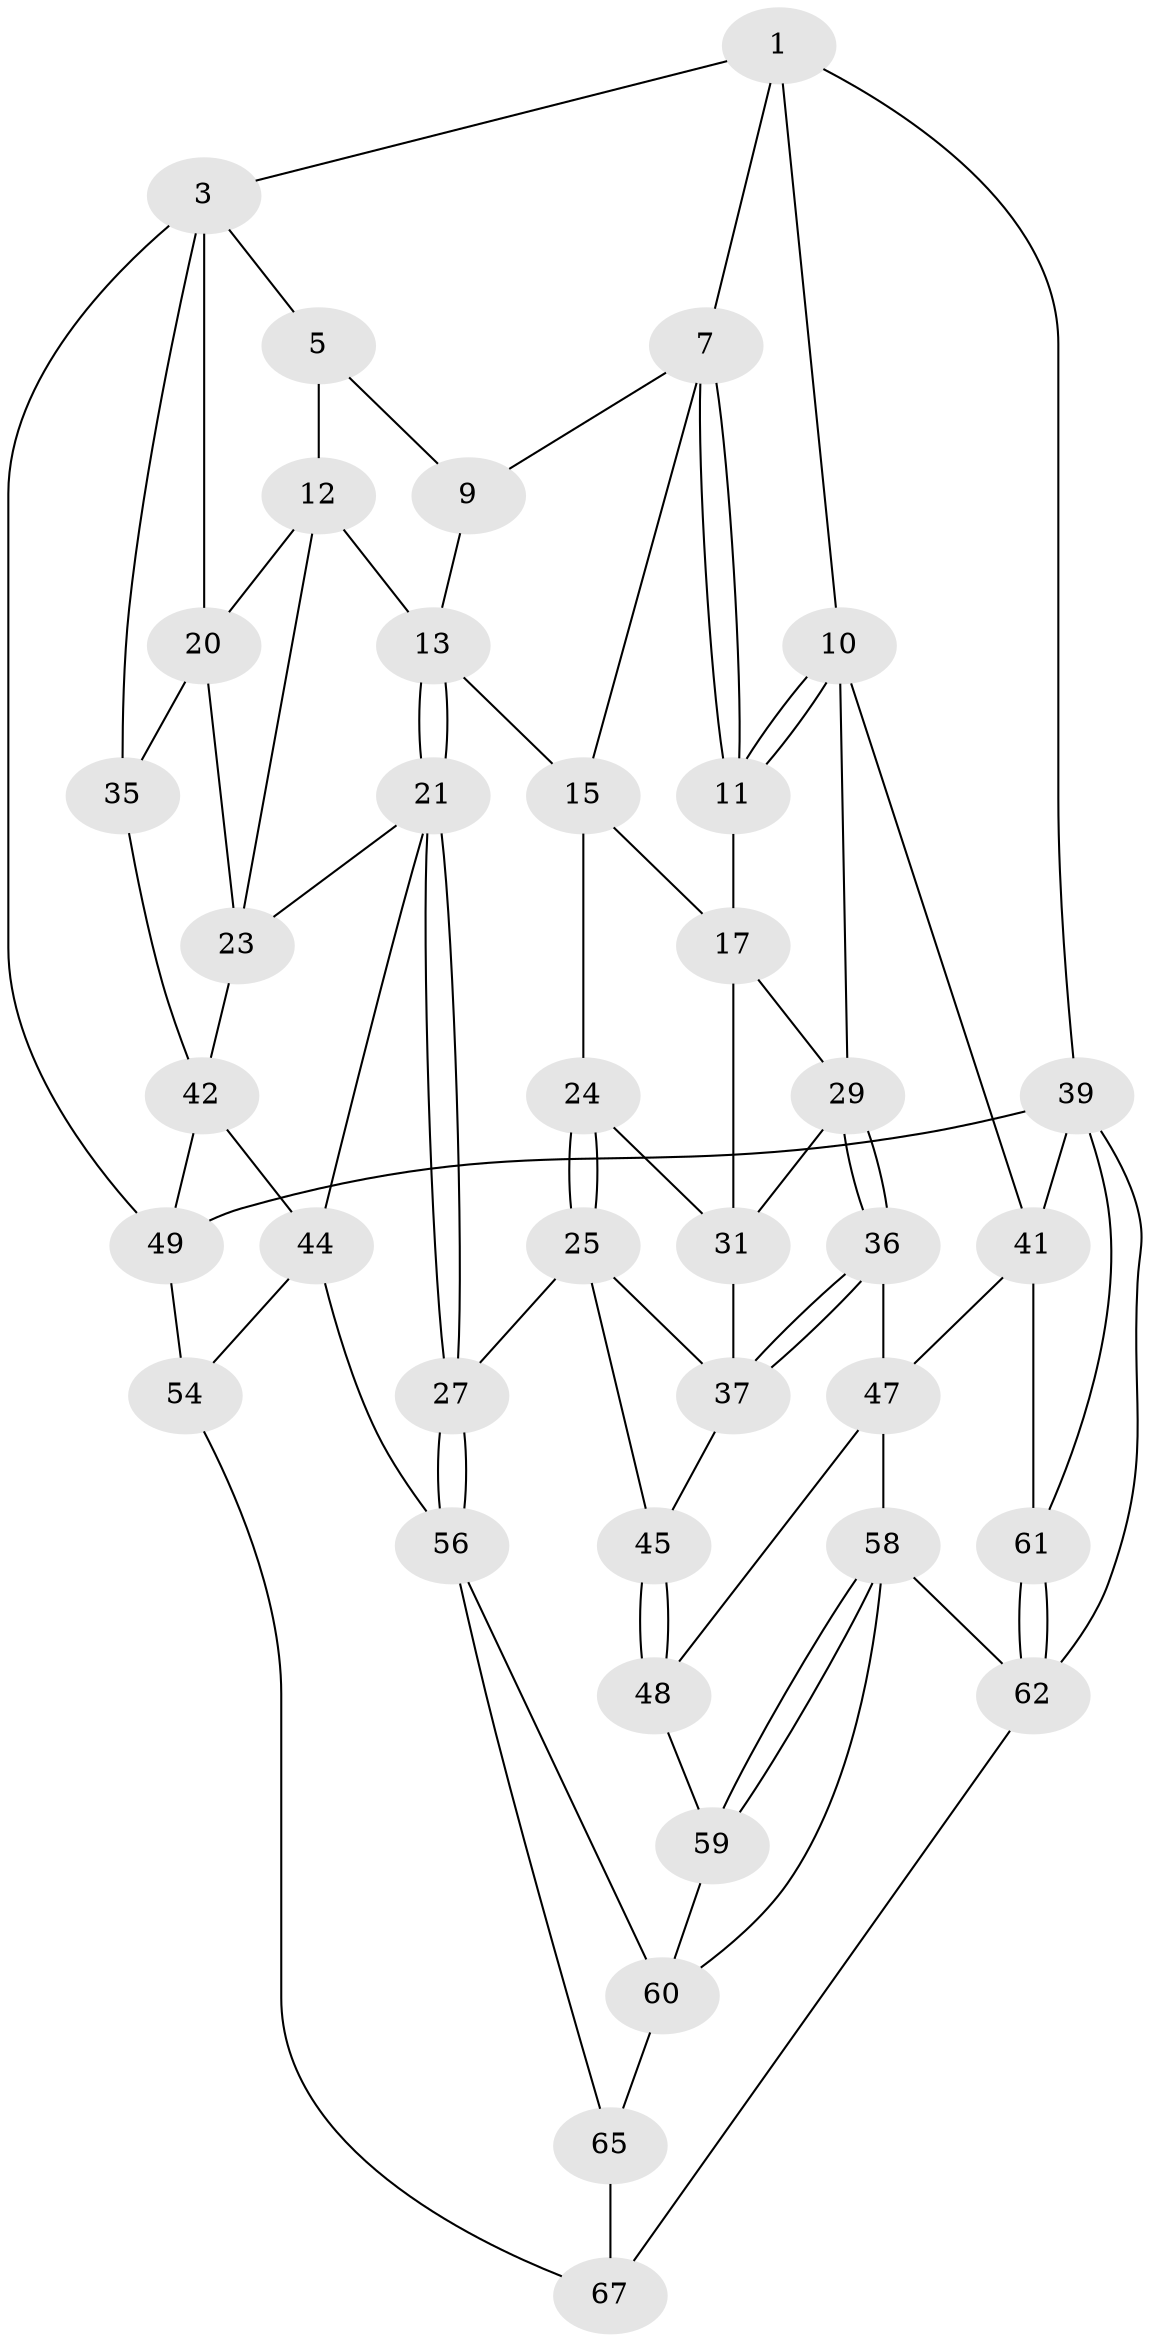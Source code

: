 // original degree distribution, {3: 0.02857142857142857, 5: 0.45714285714285713, 4: 0.2714285714285714, 6: 0.24285714285714285}
// Generated by graph-tools (version 1.1) at 2025/11/02/27/25 16:11:58]
// undirected, 39 vertices, 83 edges
graph export_dot {
graph [start="1"]
  node [color=gray90,style=filled];
  1 [pos="+0.9020492571825555+0",super="+2"];
  3 [pos="+0+0",super="+4"];
  5 [pos="+0.1457183822898495+0",super="+6"];
  7 [pos="+0.6822311744515674+0.10456707205093117",super="+8"];
  9 [pos="+0.5740293843976838+0.13046040169230466"];
  10 [pos="+1+0",super="+28"];
  11 [pos="+0.8113064069987098+0.20549243850545537"];
  12 [pos="+0.2603156024442754+0.03981559700944213",super="+19"];
  13 [pos="+0.4056600578800618+0.14424877683841214",super="+14"];
  15 [pos="+0.6881302790932914+0.26570676878176597",super="+16"];
  17 [pos="+0.7869995438557581+0.22639195117032598",super="+18"];
  20 [pos="+0.06108788079277692+0.2876976684913525",super="+34"];
  21 [pos="+0.4363206378090325+0.4790060788689317",super="+22"];
  23 [pos="+0.20858928357503617+0.3170633712266947",super="+33"];
  24 [pos="+0.5334649811463097+0.4285338334971597"];
  25 [pos="+0.48368342416859217+0.4791788105021737",super="+26"];
  27 [pos="+0.4465952800028651+0.4875327723261232"];
  29 [pos="+0.9748555908972509+0.47739544494076513",super="+30"];
  31 [pos="+0.7329292672749816+0.3935954531530891",super="+32"];
  35 [pos="+0+0.37583997840768707"];
  36 [pos="+0.9191779555223106+0.4836002446196304"];
  37 [pos="+0.7675111239371557+0.4759028746626495",super="+38"];
  39 [pos="+1+1",super="+40"];
  41 [pos="+1+0.5217542969521185",super="+51"];
  42 [pos="+0.128175095236006+0.5233688236623719",super="+43"];
  44 [pos="+0.1474952677947997+0.5334218321469069",super="+53"];
  45 [pos="+0.7596482460330659+0.4871554417774545",super="+46"];
  47 [pos="+0.8105848175865157+0.5776380391186893",super="+52"];
  48 [pos="+0.7316355273229029+0.603819426703257",super="+55"];
  49 [pos="+0+0.86570415032119",super="+50"];
  54 [pos="+0.2653575084479098+0.7658616170400521",super="+68"];
  56 [pos="+0.39496223624154275+0.6898577624049474",super="+57"];
  58 [pos="+0.73964075222486+0.744176981438448",super="+63"];
  59 [pos="+0.6992079012984295+0.6896997026859639"];
  60 [pos="+0.5407530248855135+0.7162185514310412",super="+64"];
  61 [pos="+0.9102222416881703+0.868705174325952"];
  62 [pos="+0.7571830200096287+0.963445467683371",super="+69"];
  65 [pos="+0.4168611848418588+0.8449719205991689",super="+66"];
  67 [pos="+0.23674374152811586+1",super="+70"];
  1 -- 7;
  1 -- 10;
  1 -- 3;
  1 -- 39;
  3 -- 35;
  3 -- 49;
  3 -- 20;
  3 -- 5;
  5 -- 12;
  5 -- 9;
  7 -- 11;
  7 -- 11;
  7 -- 9;
  7 -- 15;
  9 -- 13;
  10 -- 11;
  10 -- 11;
  10 -- 41;
  10 -- 29;
  11 -- 17;
  12 -- 13;
  12 -- 20;
  12 -- 23;
  13 -- 21;
  13 -- 21;
  13 -- 15;
  15 -- 17;
  15 -- 24;
  17 -- 31;
  17 -- 29;
  20 -- 35;
  20 -- 23;
  21 -- 27;
  21 -- 27;
  21 -- 44;
  21 -- 23;
  23 -- 42;
  24 -- 25;
  24 -- 25;
  24 -- 31;
  25 -- 27;
  25 -- 45;
  25 -- 37;
  27 -- 56;
  27 -- 56;
  29 -- 36;
  29 -- 36;
  29 -- 31;
  31 -- 37;
  35 -- 42;
  36 -- 37;
  36 -- 37;
  36 -- 47;
  37 -- 45;
  39 -- 62;
  39 -- 49;
  39 -- 41;
  39 -- 61;
  41 -- 61;
  41 -- 47;
  42 -- 44;
  42 -- 49;
  44 -- 56;
  44 -- 54;
  45 -- 48 [weight=2];
  45 -- 48;
  47 -- 48;
  47 -- 58;
  48 -- 59;
  49 -- 54 [weight=2];
  54 -- 67;
  56 -- 60;
  56 -- 65;
  58 -- 59;
  58 -- 59;
  58 -- 62;
  58 -- 60;
  59 -- 60;
  60 -- 65;
  61 -- 62;
  61 -- 62;
  62 -- 67;
  65 -- 67 [weight=2];
}
